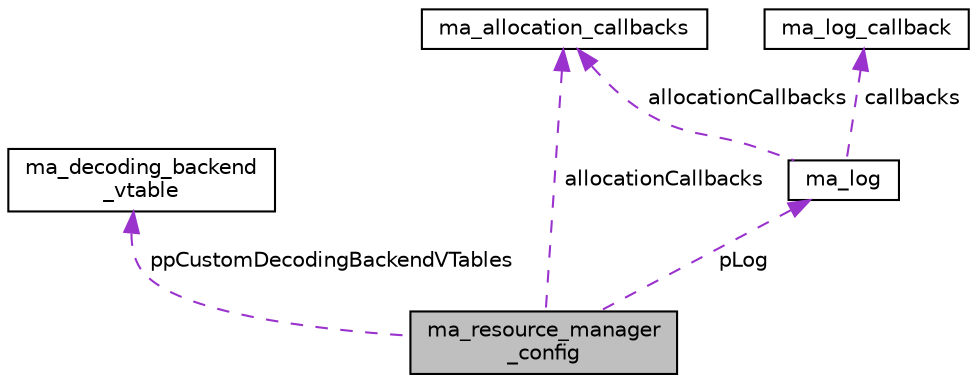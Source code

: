 digraph "ma_resource_manager_config"
{
 // LATEX_PDF_SIZE
  edge [fontname="Helvetica",fontsize="10",labelfontname="Helvetica",labelfontsize="10"];
  node [fontname="Helvetica",fontsize="10",shape=record];
  Node1 [label="ma_resource_manager\l_config",height=0.2,width=0.4,color="black", fillcolor="grey75", style="filled", fontcolor="black",tooltip=" "];
  Node2 -> Node1 [dir="back",color="darkorchid3",fontsize="10",style="dashed",label=" ppCustomDecodingBackendVTables" ,fontname="Helvetica"];
  Node2 [label="ma_decoding_backend\l_vtable",height=0.2,width=0.4,color="black", fillcolor="white", style="filled",URL="$structma__decoding__backend__vtable.html",tooltip=" "];
  Node3 -> Node1 [dir="back",color="darkorchid3",fontsize="10",style="dashed",label=" allocationCallbacks" ,fontname="Helvetica"];
  Node3 [label="ma_allocation_callbacks",height=0.2,width=0.4,color="black", fillcolor="white", style="filled",URL="$structma__allocation__callbacks.html",tooltip=" "];
  Node4 -> Node1 [dir="back",color="darkorchid3",fontsize="10",style="dashed",label=" pLog" ,fontname="Helvetica"];
  Node4 [label="ma_log",height=0.2,width=0.4,color="black", fillcolor="white", style="filled",URL="$structma__log.html",tooltip=" "];
  Node3 -> Node4 [dir="back",color="darkorchid3",fontsize="10",style="dashed",label=" allocationCallbacks" ,fontname="Helvetica"];
  Node5 -> Node4 [dir="back",color="darkorchid3",fontsize="10",style="dashed",label=" callbacks" ,fontname="Helvetica"];
  Node5 [label="ma_log_callback",height=0.2,width=0.4,color="black", fillcolor="white", style="filled",URL="$structma__log__callback.html",tooltip=" "];
}
